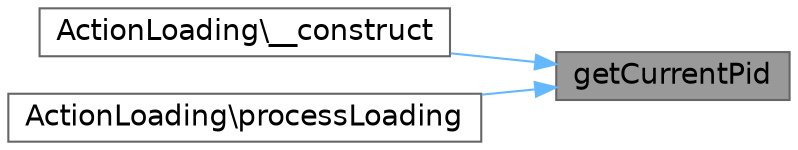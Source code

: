 digraph "getCurrentPid"
{
 // LATEX_PDF_SIZE
  bgcolor="transparent";
  edge [fontname=Helvetica,fontsize=14,labelfontname=Helvetica,labelfontsize=14];
  node [fontname=Helvetica,fontsize=14,shape=box,height=0.2,width=0.4];
  rankdir="RL";
  Node1 [id="Node000001",label="getCurrentPid",height=0.2,width=0.4,color="gray40", fillcolor="grey60", style="filled", fontcolor="black",tooltip=" "];
  Node1 -> Node2 [id="edge1_Node000001_Node000002",dir="back",color="steelblue1",style="solid",tooltip=" "];
  Node2 [id="Node000002",label="ActionLoading\\__construct",height=0.2,width=0.4,color="grey40", fillcolor="white", style="filled",URL="$df/d6b/classActionLoading.html#a57b60b4976a2c5d1e40f2d11aa72aa7d",tooltip=" "];
  Node1 -> Node3 [id="edge2_Node000001_Node000003",dir="back",color="steelblue1",style="solid",tooltip=" "];
  Node3 [id="Node000003",label="ActionLoading\\processLoading",height=0.2,width=0.4,color="grey40", fillcolor="white", style="filled",URL="$df/d6b/classActionLoading.html#afddde39c525d7fe5984d5d57e3b7fd70",tooltip=" "];
}
